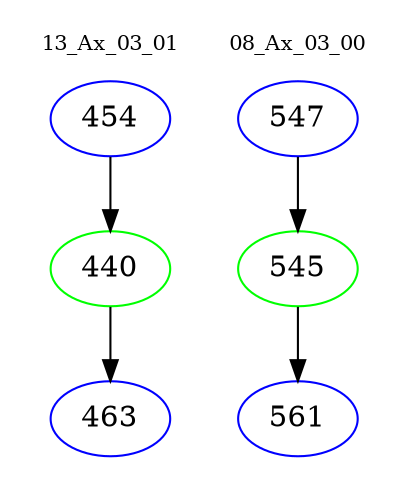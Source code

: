 digraph{
subgraph cluster_0 {
color = white
label = "13_Ax_03_01";
fontsize=10;
T0_454 [label="454", color="blue"]
T0_454 -> T0_440 [color="black"]
T0_440 [label="440", color="green"]
T0_440 -> T0_463 [color="black"]
T0_463 [label="463", color="blue"]
}
subgraph cluster_1 {
color = white
label = "08_Ax_03_00";
fontsize=10;
T1_547 [label="547", color="blue"]
T1_547 -> T1_545 [color="black"]
T1_545 [label="545", color="green"]
T1_545 -> T1_561 [color="black"]
T1_561 [label="561", color="blue"]
}
}
